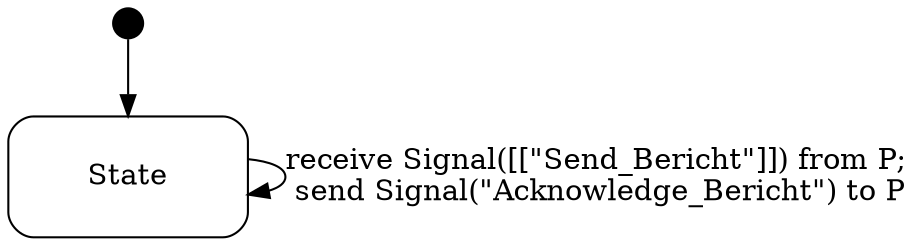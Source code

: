 digraph Consumer {
  compound = true;
  rank = LR;
node [shape = "point", height = "0.2"] State_extra node [shape = "Mrecord", height = "0.8", width = "1.6"] State State_extra -> State




State -> State [label = "receive Signal([[\"Send_Bericht\"]]) from P;\n send Signal(\"Acknowledge_Bericht\") to P"];

}
